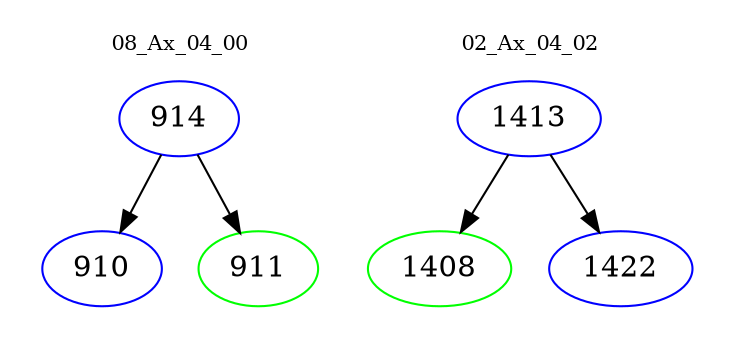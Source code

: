 digraph{
subgraph cluster_0 {
color = white
label = "08_Ax_04_00";
fontsize=10;
T0_914 [label="914", color="blue"]
T0_914 -> T0_910 [color="black"]
T0_910 [label="910", color="blue"]
T0_914 -> T0_911 [color="black"]
T0_911 [label="911", color="green"]
}
subgraph cluster_1 {
color = white
label = "02_Ax_04_02";
fontsize=10;
T1_1413 [label="1413", color="blue"]
T1_1413 -> T1_1408 [color="black"]
T1_1408 [label="1408", color="green"]
T1_1413 -> T1_1422 [color="black"]
T1_1422 [label="1422", color="blue"]
}
}
